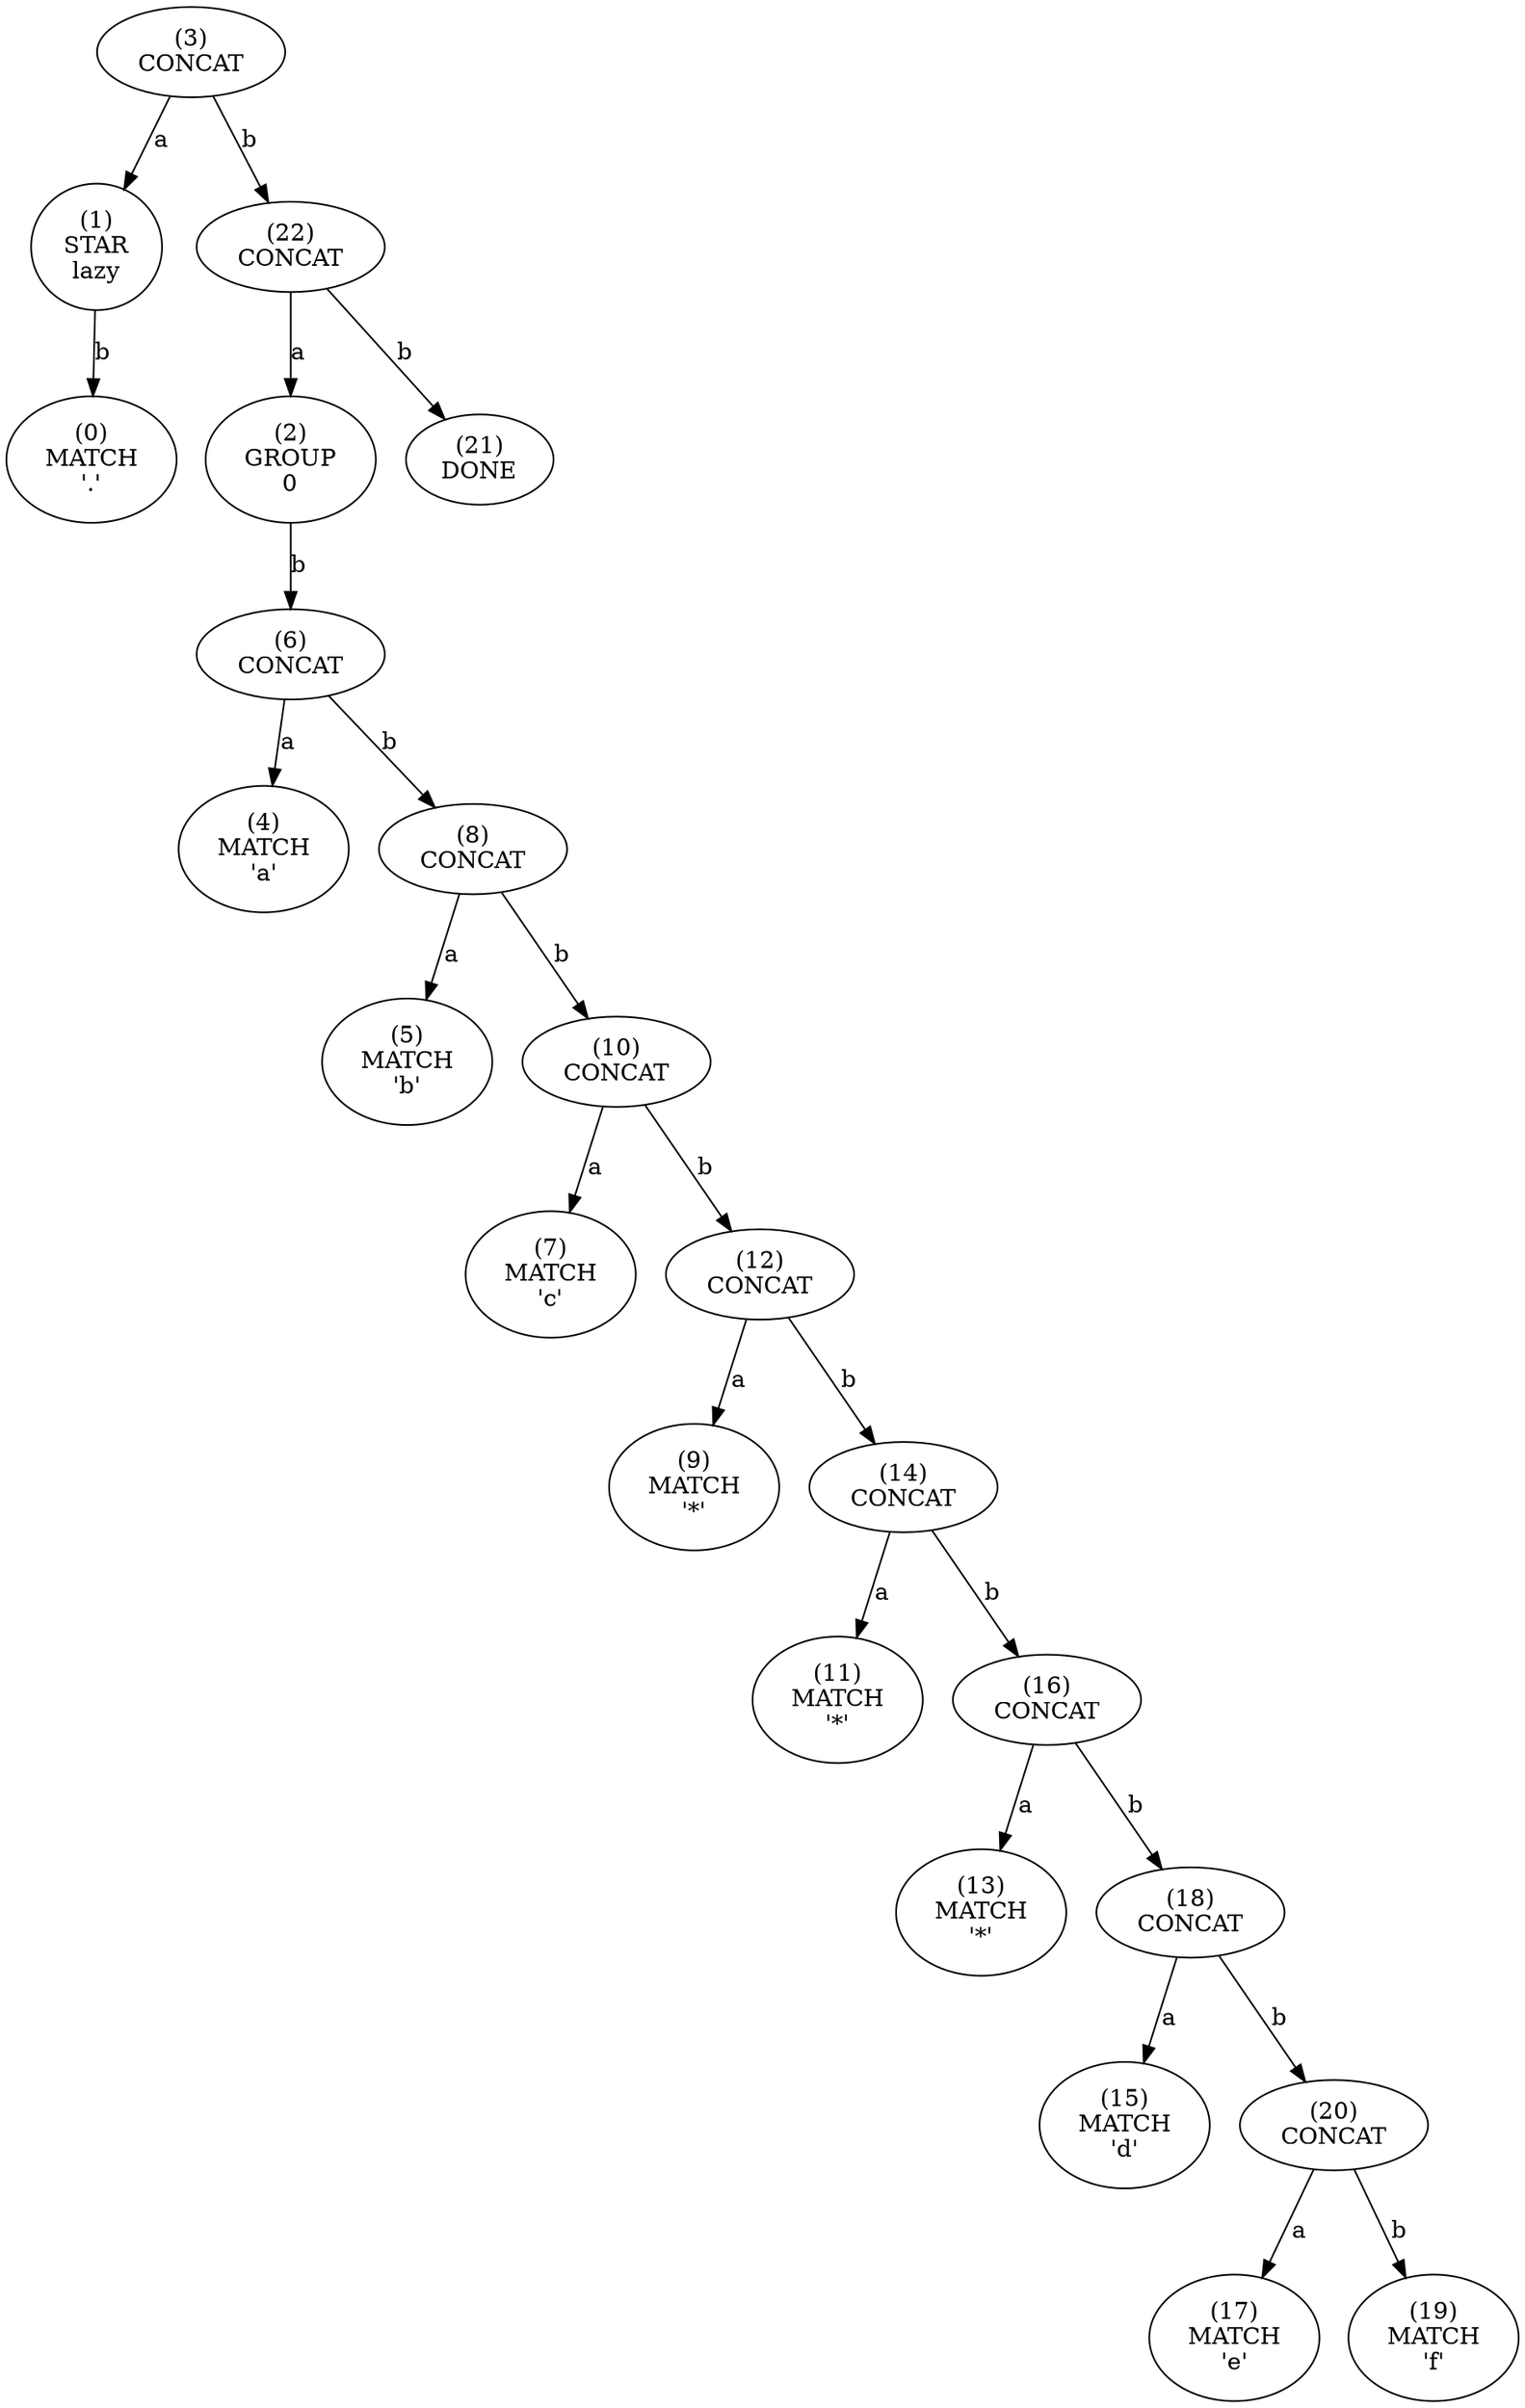 digraph tree {
    n0xc816e7fb4330 [label="(3)
CONCAT
"];
    n0xc816e7fb4330 -> n0xc816e7fb42f0 [label="a"];
    n0xc816e7fb42f0 [label="(1)
STAR
lazy"];
    n0xc816e7fb42f0 -> n0xc816e7fb42d0 [label="b"];
    n0xc816e7fb42d0 [label="(0)
MATCH
'.'"];
    n0xc816e7fb4330 -> n0xc816e7fb4590 [label="b"];
    n0xc816e7fb4590 [label="(22)
CONCAT
"];
    n0xc816e7fb4590 -> n0xc816e7fb4310 [label="a"];
    n0xc816e7fb4310 [label="(2)
GROUP
0"];
    n0xc816e7fb4310 -> n0xc816e7fb4390 [label="b"];
    n0xc816e7fb4390 [label="(6)
CONCAT
"];
    n0xc816e7fb4390 -> n0xc816e7fb4350 [label="a"];
    n0xc816e7fb4350 [label="(4)
MATCH
'a'"];
    n0xc816e7fb4390 -> n0xc816e7fb43d0 [label="b"];
    n0xc816e7fb43d0 [label="(8)
CONCAT
"];
    n0xc816e7fb43d0 -> n0xc816e7fb4370 [label="a"];
    n0xc816e7fb4370 [label="(5)
MATCH
'b'"];
    n0xc816e7fb43d0 -> n0xc816e7fb4410 [label="b"];
    n0xc816e7fb4410 [label="(10)
CONCAT
"];
    n0xc816e7fb4410 -> n0xc816e7fb43b0 [label="a"];
    n0xc816e7fb43b0 [label="(7)
MATCH
'c'"];
    n0xc816e7fb4410 -> n0xc816e7fb4450 [label="b"];
    n0xc816e7fb4450 [label="(12)
CONCAT
"];
    n0xc816e7fb4450 -> n0xc816e7fb43f0 [label="a"];
    n0xc816e7fb43f0 [label="(9)
MATCH
'*'"];
    n0xc816e7fb4450 -> n0xc816e7fb4490 [label="b"];
    n0xc816e7fb4490 [label="(14)
CONCAT
"];
    n0xc816e7fb4490 -> n0xc816e7fb4430 [label="a"];
    n0xc816e7fb4430 [label="(11)
MATCH
'*'"];
    n0xc816e7fb4490 -> n0xc816e7fb44d0 [label="b"];
    n0xc816e7fb44d0 [label="(16)
CONCAT
"];
    n0xc816e7fb44d0 -> n0xc816e7fb4470 [label="a"];
    n0xc816e7fb4470 [label="(13)
MATCH
'*'"];
    n0xc816e7fb44d0 -> n0xc816e7fb4510 [label="b"];
    n0xc816e7fb4510 [label="(18)
CONCAT
"];
    n0xc816e7fb4510 -> n0xc816e7fb44b0 [label="a"];
    n0xc816e7fb44b0 [label="(15)
MATCH
'd'"];
    n0xc816e7fb4510 -> n0xc816e7fb4550 [label="b"];
    n0xc816e7fb4550 [label="(20)
CONCAT
"];
    n0xc816e7fb4550 -> n0xc816e7fb44f0 [label="a"];
    n0xc816e7fb44f0 [label="(17)
MATCH
'e'"];
    n0xc816e7fb4550 -> n0xc816e7fb4530 [label="b"];
    n0xc816e7fb4530 [label="(19)
MATCH
'f'"];
    n0xc816e7fb4590 -> n0xc816e7fb4570 [label="b"];
    n0xc816e7fb4570 [label="(21)
DONE
"];
}
